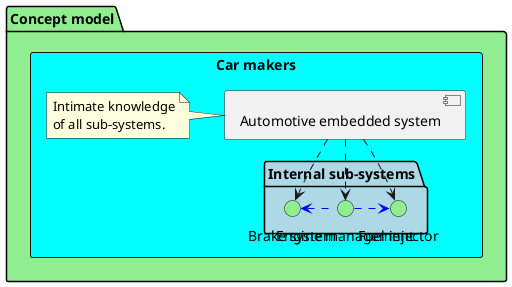 @startuml

package "Concept model" #LightGreen {

    rectangle "Car makers" #Cyan {
    component "Automotive embedded system" as CAR_SYSTEM
    package "Internal sub-systems" #LightBlue {
        () "Brake system" as ECU_BS #LightGreen
        () "Fuel injector" as ECU_FI #LightGreen
        () "Engine management" as ECU_EM #LightGreen
}

CAR_SYSTEM .-> ECU_BS
CAR_SYSTEM .-> ECU_FI
CAR_SYSTEM .-> ECU_EM

ECU_FI <.left. ECU_EM #Blue
ECU_BS <.right. ECU_EM #Blue

 note left of CAR_SYSTEM {
     Intimate knowledge
     of all sub-systems.
}

}

}


@enduml
